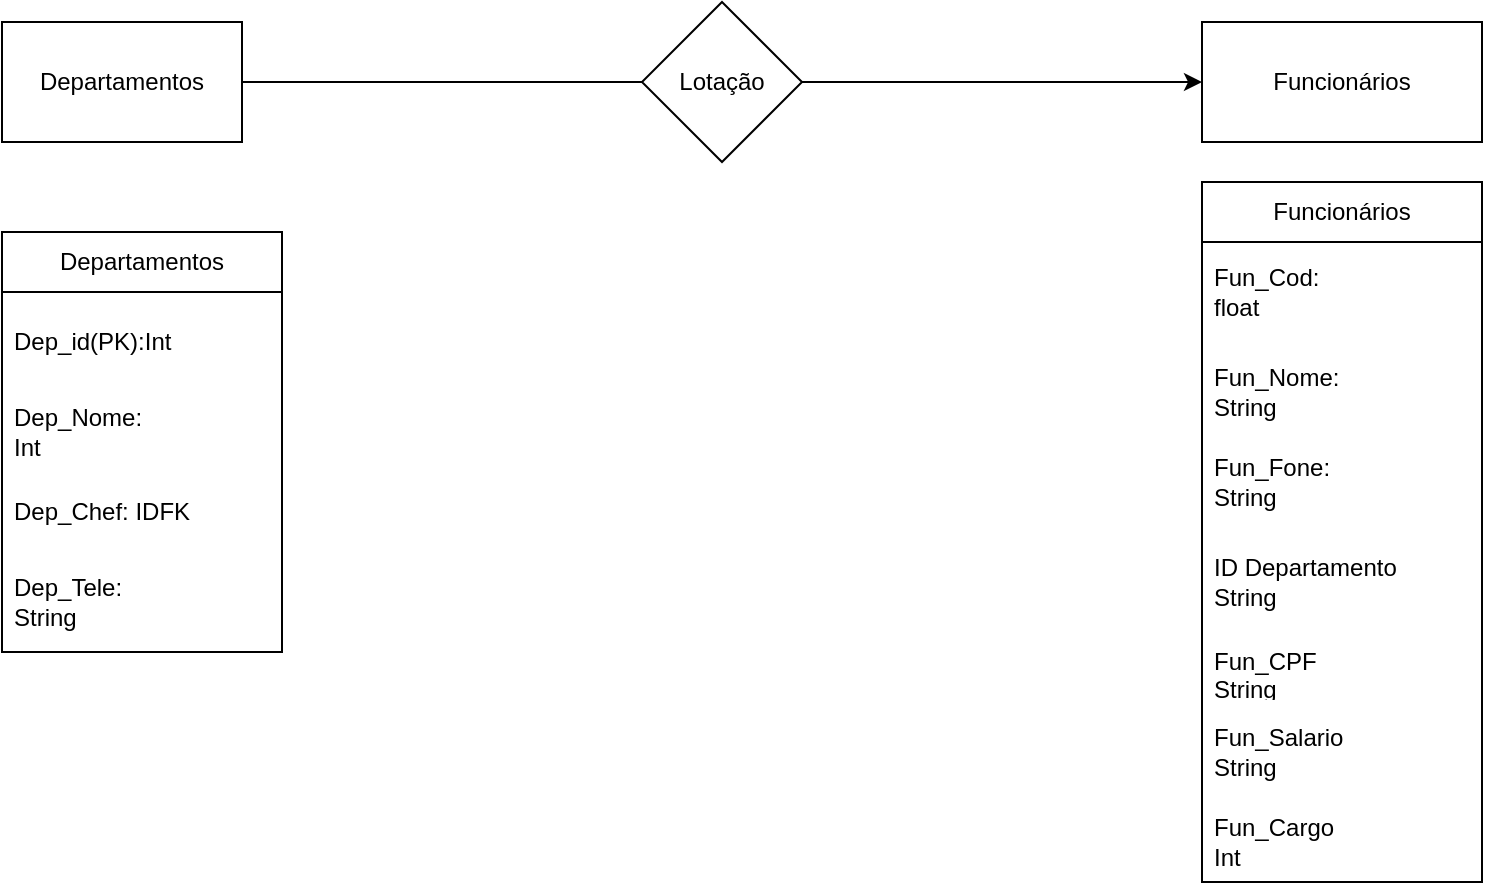 <mxfile version="21.1.4" type="github">
  <diagram name="Página-1" id="zR6mjoAYWJswRlD_wYGe">
    <mxGraphModel dx="1153" dy="586" grid="1" gridSize="10" guides="1" tooltips="1" connect="1" arrows="1" fold="1" page="1" pageScale="1" pageWidth="827" pageHeight="1169" math="0" shadow="0">
      <root>
        <mxCell id="0" />
        <mxCell id="1" parent="0" />
        <mxCell id="lu-fnkLCQ8AVbo4WwS-q-5" style="edgeStyle=orthogonalEdgeStyle;rounded=0;orthogonalLoop=1;jettySize=auto;html=1;exitX=1;exitY=0.5;exitDx=0;exitDy=0;entryX=0;entryY=0.5;entryDx=0;entryDy=0;" parent="1" source="lu-fnkLCQ8AVbo4WwS-q-1" target="lu-fnkLCQ8AVbo4WwS-q-3" edge="1">
          <mxGeometry relative="1" as="geometry" />
        </mxCell>
        <mxCell id="lu-fnkLCQ8AVbo4WwS-q-1" value="Departamentos" style="rounded=0;whiteSpace=wrap;html=1;" parent="1" vertex="1">
          <mxGeometry y="80" width="120" height="60" as="geometry" />
        </mxCell>
        <mxCell id="lu-fnkLCQ8AVbo4WwS-q-2" value="Lotação" style="rhombus;whiteSpace=wrap;html=1;" parent="1" vertex="1">
          <mxGeometry x="320" y="70" width="80" height="80" as="geometry" />
        </mxCell>
        <mxCell id="lu-fnkLCQ8AVbo4WwS-q-3" value="Funcionários" style="rounded=0;whiteSpace=wrap;html=1;" parent="1" vertex="1">
          <mxGeometry x="600" y="80" width="140" height="60" as="geometry" />
        </mxCell>
        <mxCell id="lu-fnkLCQ8AVbo4WwS-q-6" value="Departamentos" style="swimlane;fontStyle=0;childLayout=stackLayout;horizontal=1;startSize=30;horizontalStack=0;resizeParent=1;resizeParentMax=0;resizeLast=0;collapsible=1;marginBottom=0;whiteSpace=wrap;html=1;" parent="1" vertex="1">
          <mxGeometry y="185" width="140" height="210" as="geometry" />
        </mxCell>
        <mxCell id="lu-fnkLCQ8AVbo4WwS-q-7" value="Dep_id(PK):Int" style="text;strokeColor=none;fillColor=none;align=left;verticalAlign=middle;spacingLeft=4;spacingRight=4;overflow=hidden;points=[[0,0.5],[1,0.5]];portConstraint=eastwest;rotatable=0;whiteSpace=wrap;html=1;" parent="lu-fnkLCQ8AVbo4WwS-q-6" vertex="1">
          <mxGeometry y="30" width="140" height="50" as="geometry" />
        </mxCell>
        <mxCell id="lu-fnkLCQ8AVbo4WwS-q-8" value="Dep_Nome:&amp;nbsp;&lt;br&gt;Int" style="text;strokeColor=none;fillColor=none;align=left;verticalAlign=middle;spacingLeft=4;spacingRight=4;overflow=hidden;points=[[0,0.5],[1,0.5]];portConstraint=eastwest;rotatable=0;whiteSpace=wrap;html=1;" parent="lu-fnkLCQ8AVbo4WwS-q-6" vertex="1">
          <mxGeometry y="80" width="140" height="40" as="geometry" />
        </mxCell>
        <mxCell id="lu-fnkLCQ8AVbo4WwS-q-9" value="Dep_Chef: IDFK" style="text;strokeColor=none;fillColor=none;align=left;verticalAlign=middle;spacingLeft=4;spacingRight=4;overflow=hidden;points=[[0,0.5],[1,0.5]];portConstraint=eastwest;rotatable=0;whiteSpace=wrap;html=1;" parent="lu-fnkLCQ8AVbo4WwS-q-6" vertex="1">
          <mxGeometry y="120" width="140" height="40" as="geometry" />
        </mxCell>
        <mxCell id="lu-fnkLCQ8AVbo4WwS-q-49" value="Dep_Tele:&lt;br&gt;String" style="text;strokeColor=none;fillColor=none;align=left;verticalAlign=middle;spacingLeft=4;spacingRight=4;overflow=hidden;points=[[0,0.5],[1,0.5]];portConstraint=eastwest;rotatable=0;whiteSpace=wrap;html=1;" parent="lu-fnkLCQ8AVbo4WwS-q-6" vertex="1">
          <mxGeometry y="160" width="140" height="50" as="geometry" />
        </mxCell>
        <mxCell id="lu-fnkLCQ8AVbo4WwS-q-10" value="Funcionários" style="swimlane;fontStyle=0;childLayout=stackLayout;horizontal=1;startSize=30;horizontalStack=0;resizeParent=1;resizeParentMax=0;resizeLast=0;collapsible=1;marginBottom=0;whiteSpace=wrap;html=1;" parent="1" vertex="1">
          <mxGeometry x="600" y="160" width="140" height="350" as="geometry" />
        </mxCell>
        <mxCell id="lu-fnkLCQ8AVbo4WwS-q-11" value="Fun_Cod:&amp;nbsp;&lt;br&gt;float" style="text;strokeColor=none;fillColor=none;align=left;verticalAlign=middle;spacingLeft=4;spacingRight=4;overflow=hidden;points=[[0,0.5],[1,0.5]];portConstraint=eastwest;rotatable=0;whiteSpace=wrap;html=1;" parent="lu-fnkLCQ8AVbo4WwS-q-10" vertex="1">
          <mxGeometry y="30" width="140" height="50" as="geometry" />
        </mxCell>
        <mxCell id="lu-fnkLCQ8AVbo4WwS-q-12" value="Fun_Nome:&amp;nbsp;&lt;br&gt;String" style="text;strokeColor=none;fillColor=none;align=left;verticalAlign=middle;spacingLeft=4;spacingRight=4;overflow=hidden;points=[[0,0.5],[1,0.5]];portConstraint=eastwest;rotatable=0;whiteSpace=wrap;html=1;" parent="lu-fnkLCQ8AVbo4WwS-q-10" vertex="1">
          <mxGeometry y="80" width="140" height="50" as="geometry" />
        </mxCell>
        <mxCell id="lu-fnkLCQ8AVbo4WwS-q-13" value="Fun_Fone:&lt;br&gt;String" style="text;strokeColor=none;fillColor=none;align=left;verticalAlign=middle;spacingLeft=4;spacingRight=4;overflow=hidden;points=[[0,0.5],[1,0.5]];portConstraint=eastwest;rotatable=0;whiteSpace=wrap;html=1;" parent="lu-fnkLCQ8AVbo4WwS-q-10" vertex="1">
          <mxGeometry y="130" width="140" height="40" as="geometry" />
        </mxCell>
        <mxCell id="lu-fnkLCQ8AVbo4WwS-q-35" value="ID Departamento&lt;br&gt;String" style="text;strokeColor=none;fillColor=none;align=left;verticalAlign=middle;spacingLeft=4;spacingRight=4;overflow=hidden;points=[[0,0.5],[1,0.5]];portConstraint=eastwest;rotatable=0;whiteSpace=wrap;html=1;" parent="lu-fnkLCQ8AVbo4WwS-q-10" vertex="1">
          <mxGeometry y="170" width="140" height="60" as="geometry" />
        </mxCell>
        <mxCell id="lu-fnkLCQ8AVbo4WwS-q-50" value="Fun_CPF&lt;br&gt;String" style="text;strokeColor=none;fillColor=none;align=left;verticalAlign=middle;spacingLeft=4;spacingRight=4;overflow=hidden;points=[[0,0.5],[1,0.5]];portConstraint=eastwest;rotatable=0;whiteSpace=wrap;html=1;" parent="lu-fnkLCQ8AVbo4WwS-q-10" vertex="1">
          <mxGeometry y="230" width="140" height="30" as="geometry" />
        </mxCell>
        <mxCell id="lu-fnkLCQ8AVbo4WwS-q-53" value="Fun_Salario&lt;br&gt;String" style="text;strokeColor=none;fillColor=none;align=left;verticalAlign=middle;spacingLeft=4;spacingRight=4;overflow=hidden;points=[[0,0.5],[1,0.5]];portConstraint=eastwest;rotatable=0;whiteSpace=wrap;html=1;" parent="lu-fnkLCQ8AVbo4WwS-q-10" vertex="1">
          <mxGeometry y="260" width="140" height="50" as="geometry" />
        </mxCell>
        <mxCell id="lu-fnkLCQ8AVbo4WwS-q-54" value="Fun_Cargo&lt;br&gt;Int" style="text;strokeColor=none;fillColor=none;align=left;verticalAlign=middle;spacingLeft=4;spacingRight=4;overflow=hidden;points=[[0,0.5],[1,0.5]];portConstraint=eastwest;rotatable=0;whiteSpace=wrap;html=1;" parent="lu-fnkLCQ8AVbo4WwS-q-10" vertex="1">
          <mxGeometry y="310" width="140" height="40" as="geometry" />
        </mxCell>
      </root>
    </mxGraphModel>
  </diagram>
</mxfile>
